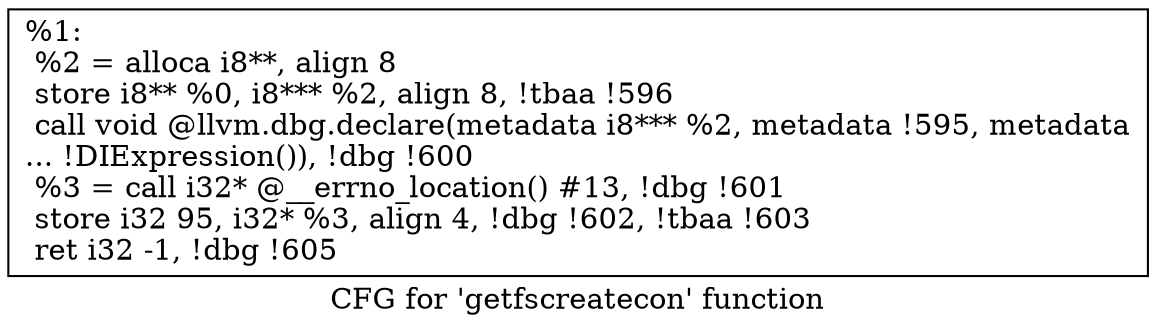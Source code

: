 digraph "CFG for 'getfscreatecon' function" {
	label="CFG for 'getfscreatecon' function";

	Node0xad3980 [shape=record,label="{%1:\l  %2 = alloca i8**, align 8\l  store i8** %0, i8*** %2, align 8, !tbaa !596\l  call void @llvm.dbg.declare(metadata i8*** %2, metadata !595, metadata\l... !DIExpression()), !dbg !600\l  %3 = call i32* @__errno_location() #13, !dbg !601\l  store i32 95, i32* %3, align 4, !dbg !602, !tbaa !603\l  ret i32 -1, !dbg !605\l}"];
}

